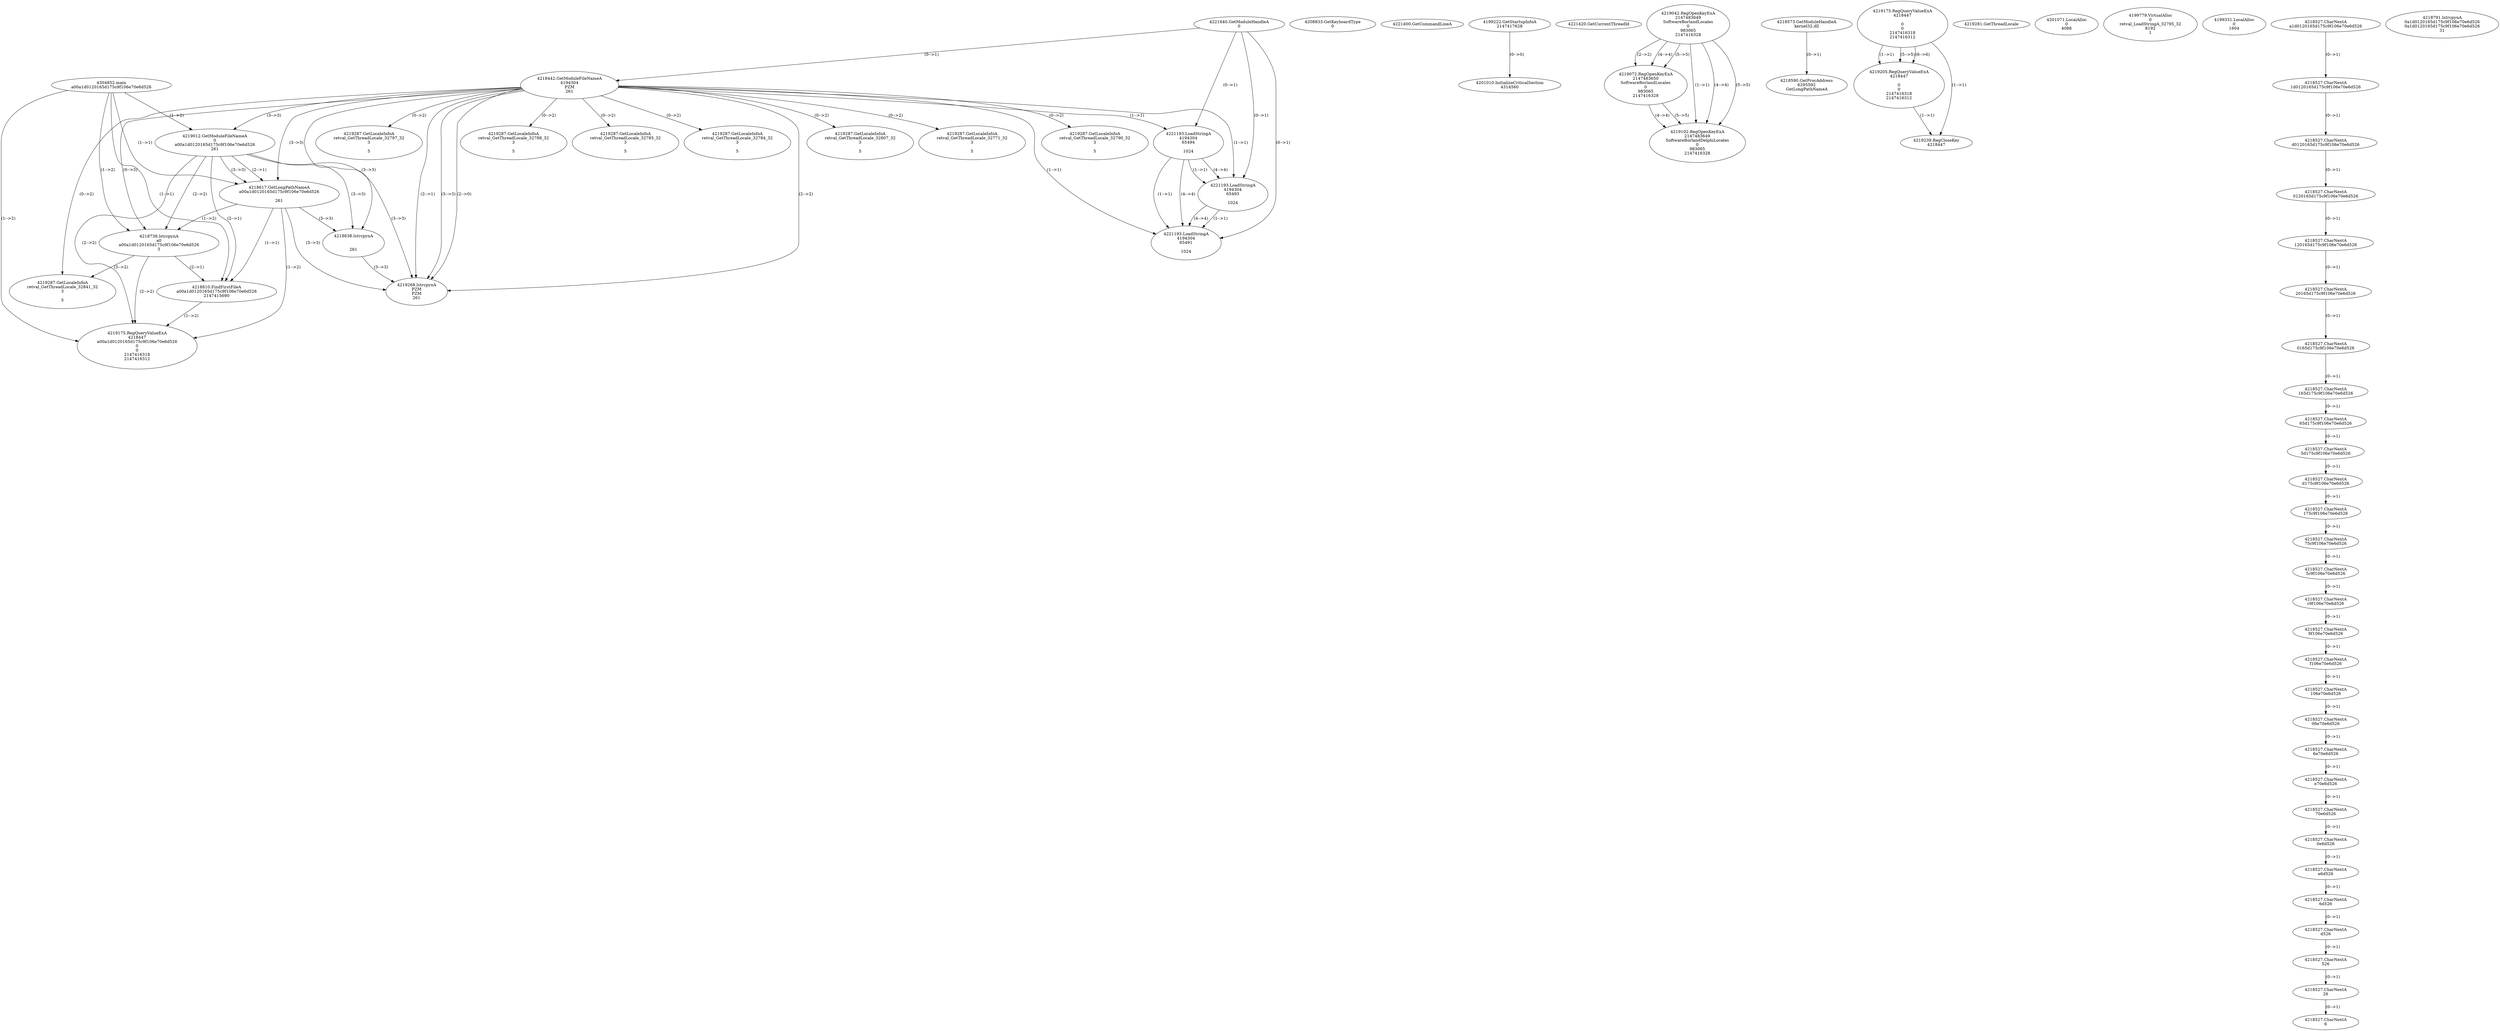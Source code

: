 // Global SCDG with merge call
digraph {
	0 [label="4304852.main
a00a1d0120165d175c9f106e70e6d526"]
	1 [label="4221640.GetModuleHandleA
0"]
	2 [label="4208833.GetKeyboardType
0"]
	3 [label="4221400.GetCommandLineA
"]
	4 [label="4199222.GetStartupInfoA
2147417628"]
	5 [label="4221420.GetCurrentThreadId
"]
	6 [label="4218442.GetModuleFileNameA
4194304
PZM
261"]
	1 -> 6 [label="(0-->1)"]
	7 [label="4219012.GetModuleFileNameA
0
a00a1d0120165d175c9f106e70e6d526
261"]
	0 -> 7 [label="(1-->2)"]
	6 -> 7 [label="(3-->3)"]
	8 [label="4219042.RegOpenKeyExA
2147483649
Software\Borland\Locales
0
983065
2147416328"]
	9 [label="4218573.GetModuleHandleA
kernel32.dll"]
	10 [label="4218590.GetProcAddress
6295592
GetLongPathNameA"]
	9 -> 10 [label="(0-->1)"]
	11 [label="4218617.GetLongPathNameA
a00a1d0120165d175c9f106e70e6d526

261"]
	0 -> 11 [label="(1-->1)"]
	7 -> 11 [label="(2-->1)"]
	6 -> 11 [label="(3-->3)"]
	7 -> 11 [label="(3-->3)"]
	12 [label="4218638.lstrcpynA


261"]
	6 -> 12 [label="(3-->3)"]
	7 -> 12 [label="(3-->3)"]
	11 -> 12 [label="(3-->3)"]
	13 [label="4219175.RegQueryValueExA
4218447

0
0
2147416318
2147416312"]
	14 [label="4219205.RegQueryValueExA
4218447

0
0
2147416318
2147416312"]
	13 -> 14 [label="(1-->1)"]
	13 -> 14 [label="(5-->5)"]
	13 -> 14 [label="(6-->6)"]
	15 [label="4219239.RegCloseKey
4218447"]
	13 -> 15 [label="(1-->1)"]
	14 -> 15 [label="(1-->1)"]
	16 [label="4219268.lstrcpynA
PZM
PZM
261"]
	6 -> 16 [label="(2-->1)"]
	6 -> 16 [label="(2-->2)"]
	6 -> 16 [label="(3-->3)"]
	7 -> 16 [label="(3-->3)"]
	11 -> 16 [label="(3-->3)"]
	12 -> 16 [label="(3-->3)"]
	6 -> 16 [label="(2-->0)"]
	17 [label="4219281.GetThreadLocale
"]
	18 [label="4219287.GetLocaleInfoA
retval_GetThreadLocale_32790_32
3

5"]
	6 -> 18 [label="(0-->2)"]
	19 [label="4221193.LoadStringA
4194304
65494

1024"]
	1 -> 19 [label="(0-->1)"]
	6 -> 19 [label="(1-->1)"]
	20 [label="4201010.InitializeCriticalSection
4314560"]
	4 -> 20 [label="(0-->0)"]
	21 [label="4201071.LocalAlloc
0
4088"]
	22 [label="4199779.VirtualAlloc
0
retval_LoadStringA_32795_32
8192
1"]
	23 [label="4199331.LocalAlloc
0
1604"]
	24 [label="4219287.GetLocaleInfoA
retval_GetThreadLocale_32797_32
3

5"]
	6 -> 24 [label="(0-->2)"]
	25 [label="4221193.LoadStringA
4194304
65493

1024"]
	1 -> 25 [label="(0-->1)"]
	6 -> 25 [label="(1-->1)"]
	19 -> 25 [label="(1-->1)"]
	19 -> 25 [label="(4-->4)"]
	26 [label="4221193.LoadStringA
4194304
65491

1024"]
	1 -> 26 [label="(0-->1)"]
	6 -> 26 [label="(1-->1)"]
	19 -> 26 [label="(1-->1)"]
	25 -> 26 [label="(1-->1)"]
	19 -> 26 [label="(4-->4)"]
	25 -> 26 [label="(4-->4)"]
	27 [label="4218738.lstrcpynA
a0
a00a1d0120165d175c9f106e70e6d526
3"]
	0 -> 27 [label="(1-->2)"]
	7 -> 27 [label="(2-->2)"]
	11 -> 27 [label="(1-->2)"]
	6 -> 27 [label="(0-->3)"]
	28 [label="4218527.CharNextA
a1d0120165d175c9f106e70e6d526"]
	29 [label="4218527.CharNextA
1d0120165d175c9f106e70e6d526"]
	28 -> 29 [label="(0-->1)"]
	30 [label="4218527.CharNextA
d0120165d175c9f106e70e6d526"]
	29 -> 30 [label="(0-->1)"]
	31 [label="4218527.CharNextA
0120165d175c9f106e70e6d526"]
	30 -> 31 [label="(0-->1)"]
	32 [label="4218527.CharNextA
120165d175c9f106e70e6d526"]
	31 -> 32 [label="(0-->1)"]
	33 [label="4218527.CharNextA
20165d175c9f106e70e6d526"]
	32 -> 33 [label="(0-->1)"]
	34 [label="4218527.CharNextA
0165d175c9f106e70e6d526"]
	33 -> 34 [label="(0-->1)"]
	35 [label="4218527.CharNextA
165d175c9f106e70e6d526"]
	34 -> 35 [label="(0-->1)"]
	36 [label="4218527.CharNextA
65d175c9f106e70e6d526"]
	35 -> 36 [label="(0-->1)"]
	37 [label="4218527.CharNextA
5d175c9f106e70e6d526"]
	36 -> 37 [label="(0-->1)"]
	38 [label="4218527.CharNextA
d175c9f106e70e6d526"]
	37 -> 38 [label="(0-->1)"]
	39 [label="4218527.CharNextA
175c9f106e70e6d526"]
	38 -> 39 [label="(0-->1)"]
	40 [label="4218527.CharNextA
75c9f106e70e6d526"]
	39 -> 40 [label="(0-->1)"]
	41 [label="4218527.CharNextA
5c9f106e70e6d526"]
	40 -> 41 [label="(0-->1)"]
	42 [label="4218527.CharNextA
c9f106e70e6d526"]
	41 -> 42 [label="(0-->1)"]
	43 [label="4218527.CharNextA
9f106e70e6d526"]
	42 -> 43 [label="(0-->1)"]
	44 [label="4218527.CharNextA
f106e70e6d526"]
	43 -> 44 [label="(0-->1)"]
	45 [label="4218527.CharNextA
106e70e6d526"]
	44 -> 45 [label="(0-->1)"]
	46 [label="4218527.CharNextA
06e70e6d526"]
	45 -> 46 [label="(0-->1)"]
	47 [label="4218527.CharNextA
6e70e6d526"]
	46 -> 47 [label="(0-->1)"]
	48 [label="4218527.CharNextA
e70e6d526"]
	47 -> 48 [label="(0-->1)"]
	49 [label="4218527.CharNextA
70e6d526"]
	48 -> 49 [label="(0-->1)"]
	50 [label="4218527.CharNextA
0e6d526"]
	49 -> 50 [label="(0-->1)"]
	51 [label="4218527.CharNextA
e6d526"]
	50 -> 51 [label="(0-->1)"]
	52 [label="4218527.CharNextA
6d526"]
	51 -> 52 [label="(0-->1)"]
	53 [label="4218527.CharNextA
d526"]
	52 -> 53 [label="(0-->1)"]
	54 [label="4218527.CharNextA
526"]
	53 -> 54 [label="(0-->1)"]
	55 [label="4218527.CharNextA
26"]
	54 -> 55 [label="(0-->1)"]
	56 [label="4218527.CharNextA
6"]
	55 -> 56 [label="(0-->1)"]
	57 [label="4218791.lstrcpynA
0a1d0120165d175c9f106e70e6d526
0a1d0120165d175c9f106e70e6d526
31"]
	58 [label="4218810.FindFirstFileA
a00a1d0120165d175c9f106e70e6d526
2147415690"]
	0 -> 58 [label="(1-->1)"]
	7 -> 58 [label="(2-->1)"]
	11 -> 58 [label="(1-->1)"]
	27 -> 58 [label="(2-->1)"]
	59 [label="4219175.RegQueryValueExA
4218447
a00a1d0120165d175c9f106e70e6d526
0
0
2147416318
2147416312"]
	0 -> 59 [label="(1-->2)"]
	7 -> 59 [label="(2-->2)"]
	11 -> 59 [label="(1-->2)"]
	27 -> 59 [label="(2-->2)"]
	58 -> 59 [label="(1-->2)"]
	60 [label="4219287.GetLocaleInfoA
retval_GetThreadLocale_32841_32
3

5"]
	6 -> 60 [label="(0-->2)"]
	27 -> 60 [label="(3-->2)"]
	61 [label="4219072.RegOpenKeyExA
2147483650
Software\Borland\Locales
0
983065
2147416328"]
	8 -> 61 [label="(2-->2)"]
	8 -> 61 [label="(4-->4)"]
	8 -> 61 [label="(5-->5)"]
	62 [label="4219287.GetLocaleInfoA
retval_GetThreadLocale_32788_32
3

5"]
	6 -> 62 [label="(0-->2)"]
	63 [label="4219287.GetLocaleInfoA
retval_GetThreadLocale_32785_32
3

5"]
	6 -> 63 [label="(0-->2)"]
	64 [label="4219287.GetLocaleInfoA
retval_GetThreadLocale_32784_32
3

5"]
	6 -> 64 [label="(0-->2)"]
	65 [label="4219287.GetLocaleInfoA
retval_GetThreadLocale_32807_32
3

5"]
	6 -> 65 [label="(0-->2)"]
	66 [label="4219102.RegOpenKeyExA
2147483649
Software\Borland\Delphi\Locales
0
983065
2147416328"]
	8 -> 66 [label="(1-->1)"]
	8 -> 66 [label="(4-->4)"]
	61 -> 66 [label="(4-->4)"]
	8 -> 66 [label="(5-->5)"]
	61 -> 66 [label="(5-->5)"]
	67 [label="4219287.GetLocaleInfoA
retval_GetThreadLocale_32771_32
3

5"]
	6 -> 67 [label="(0-->2)"]
}
